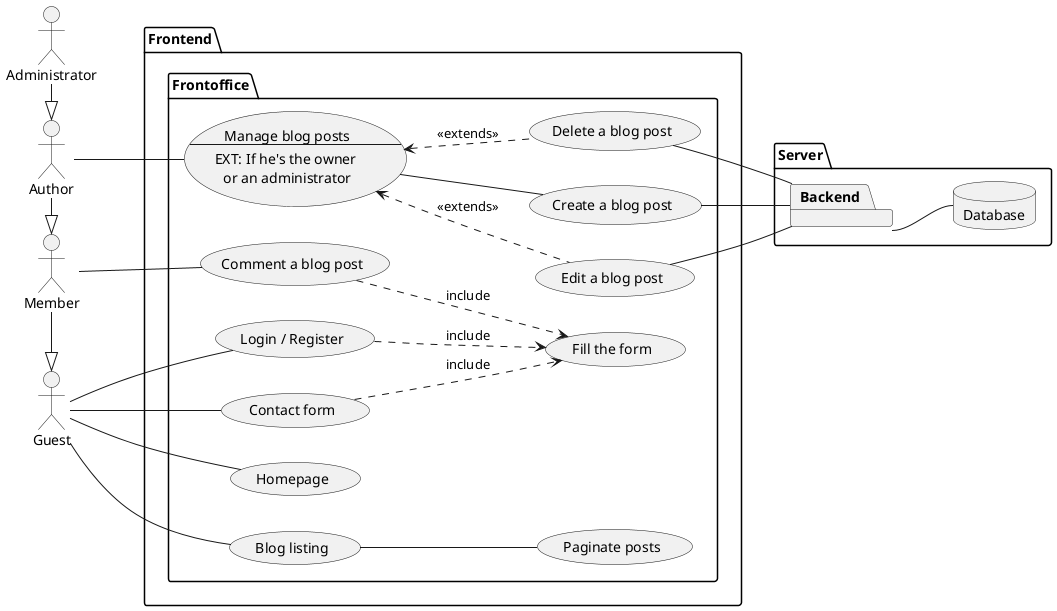 @startuml
skinparam packageStyle rectancle
left to right direction

actor Administrator
actor Author
actor Member
actor Guest 


package Server {

  Database Database

  package Backend {
  }
}

package Frontend {
  package Frontoffice {
    (Homepage) as h
    (Blog listing) as bl

    usecase mbp as "Manage blog posts
    --
    EXT: If he's the owner 
    or an administrator"


    (Login / Register) as lr
    (Comment a blog post) as cbp
    (Contact form) as cf

    (Create a blog post)
    (Edit a blog post)
    (Delete a blog post)

    (Paginate posts)

    (Fill the form)
  }
}

Administrator -|> Author
Author -|> Member
Member -|> Guest

Guest -- h
Guest -- bl
Guest -- lr
Guest -- cf

Member -- cbp

Author -- mbp

mbp -- (Create a blog post)
mbp <.. (Edit a blog post) : <<extends>>
mbp <.. (Delete a blog post) : <<extends>>

(Create a blog post) -- Backend
(Edit a blog post) -- Backend
(Delete a blog post) -- Backend

Backend -- Database

lr ..> (Fill the form) : include
cf ..> (Fill the form) : include
cbp ..> (Fill the form) : include

bl -- (Paginate posts)

@enduml

